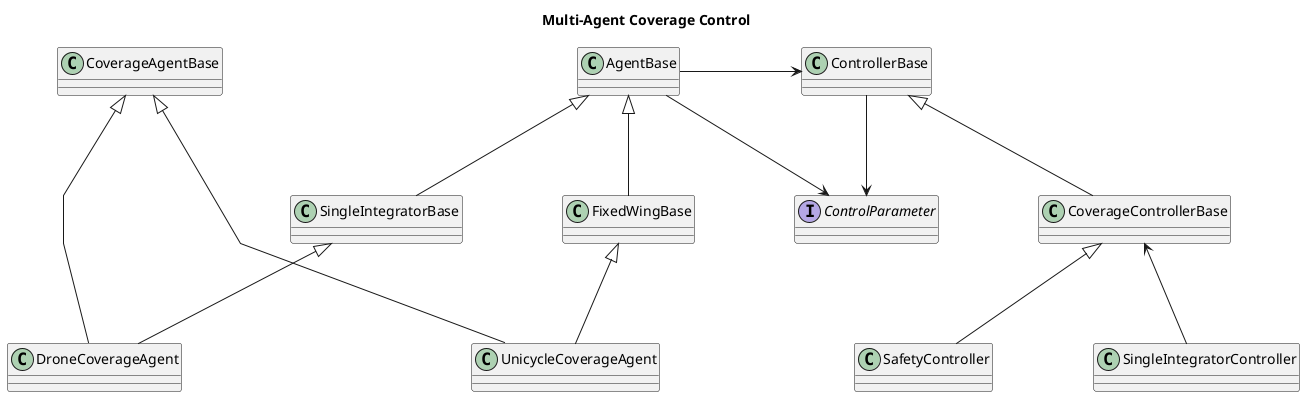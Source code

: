 @startuml
' Settings
' ============================

' use +,#,- instead of icons
'skinparam classAttributeIconSize 0

' horizontal distance in px
skinparam nodesep 100 

' vertical distance in px
skinparam ranksep 100

' use only straight lines (ortho/polyline)
skinparam linetype polyline

' title
title Multi-Agent Coverage Control

class AgentBase

class CoverageAgentBase

class ControllerBase

class CoverageControllerBase

class SingleIntegratorBase

class FixedWingBase

class UnicycleCoverageAgent
class DroneCoverageAgent

'class BLFController
' Interfaces
Interface ControlParameter

' Relationship

AgentBase <|-d- FixedWingBase
AgentBase <|-d- SingleIntegratorBase

ControllerBase --> ControlParameter
AgentBase --> ControlParameter

AgentBase -r-> ControllerBase
CoverageControllerBase -u-|> ControllerBase

UnicycleCoverageAgent -u-|> FixedWingBase
UnicycleCoverageAgent -u-|> CoverageAgentBase
CoverageAgentBase -[hidden]r-> AgentBase

DroneCoverageAgent -u-|> SingleIntegratorBase
DroneCoverageAgent -u-|> CoverageAgentBase

SafetyController -u-|> CoverageControllerBase
SingleIntegratorController -u-> CoverageControllerBase

@enduml